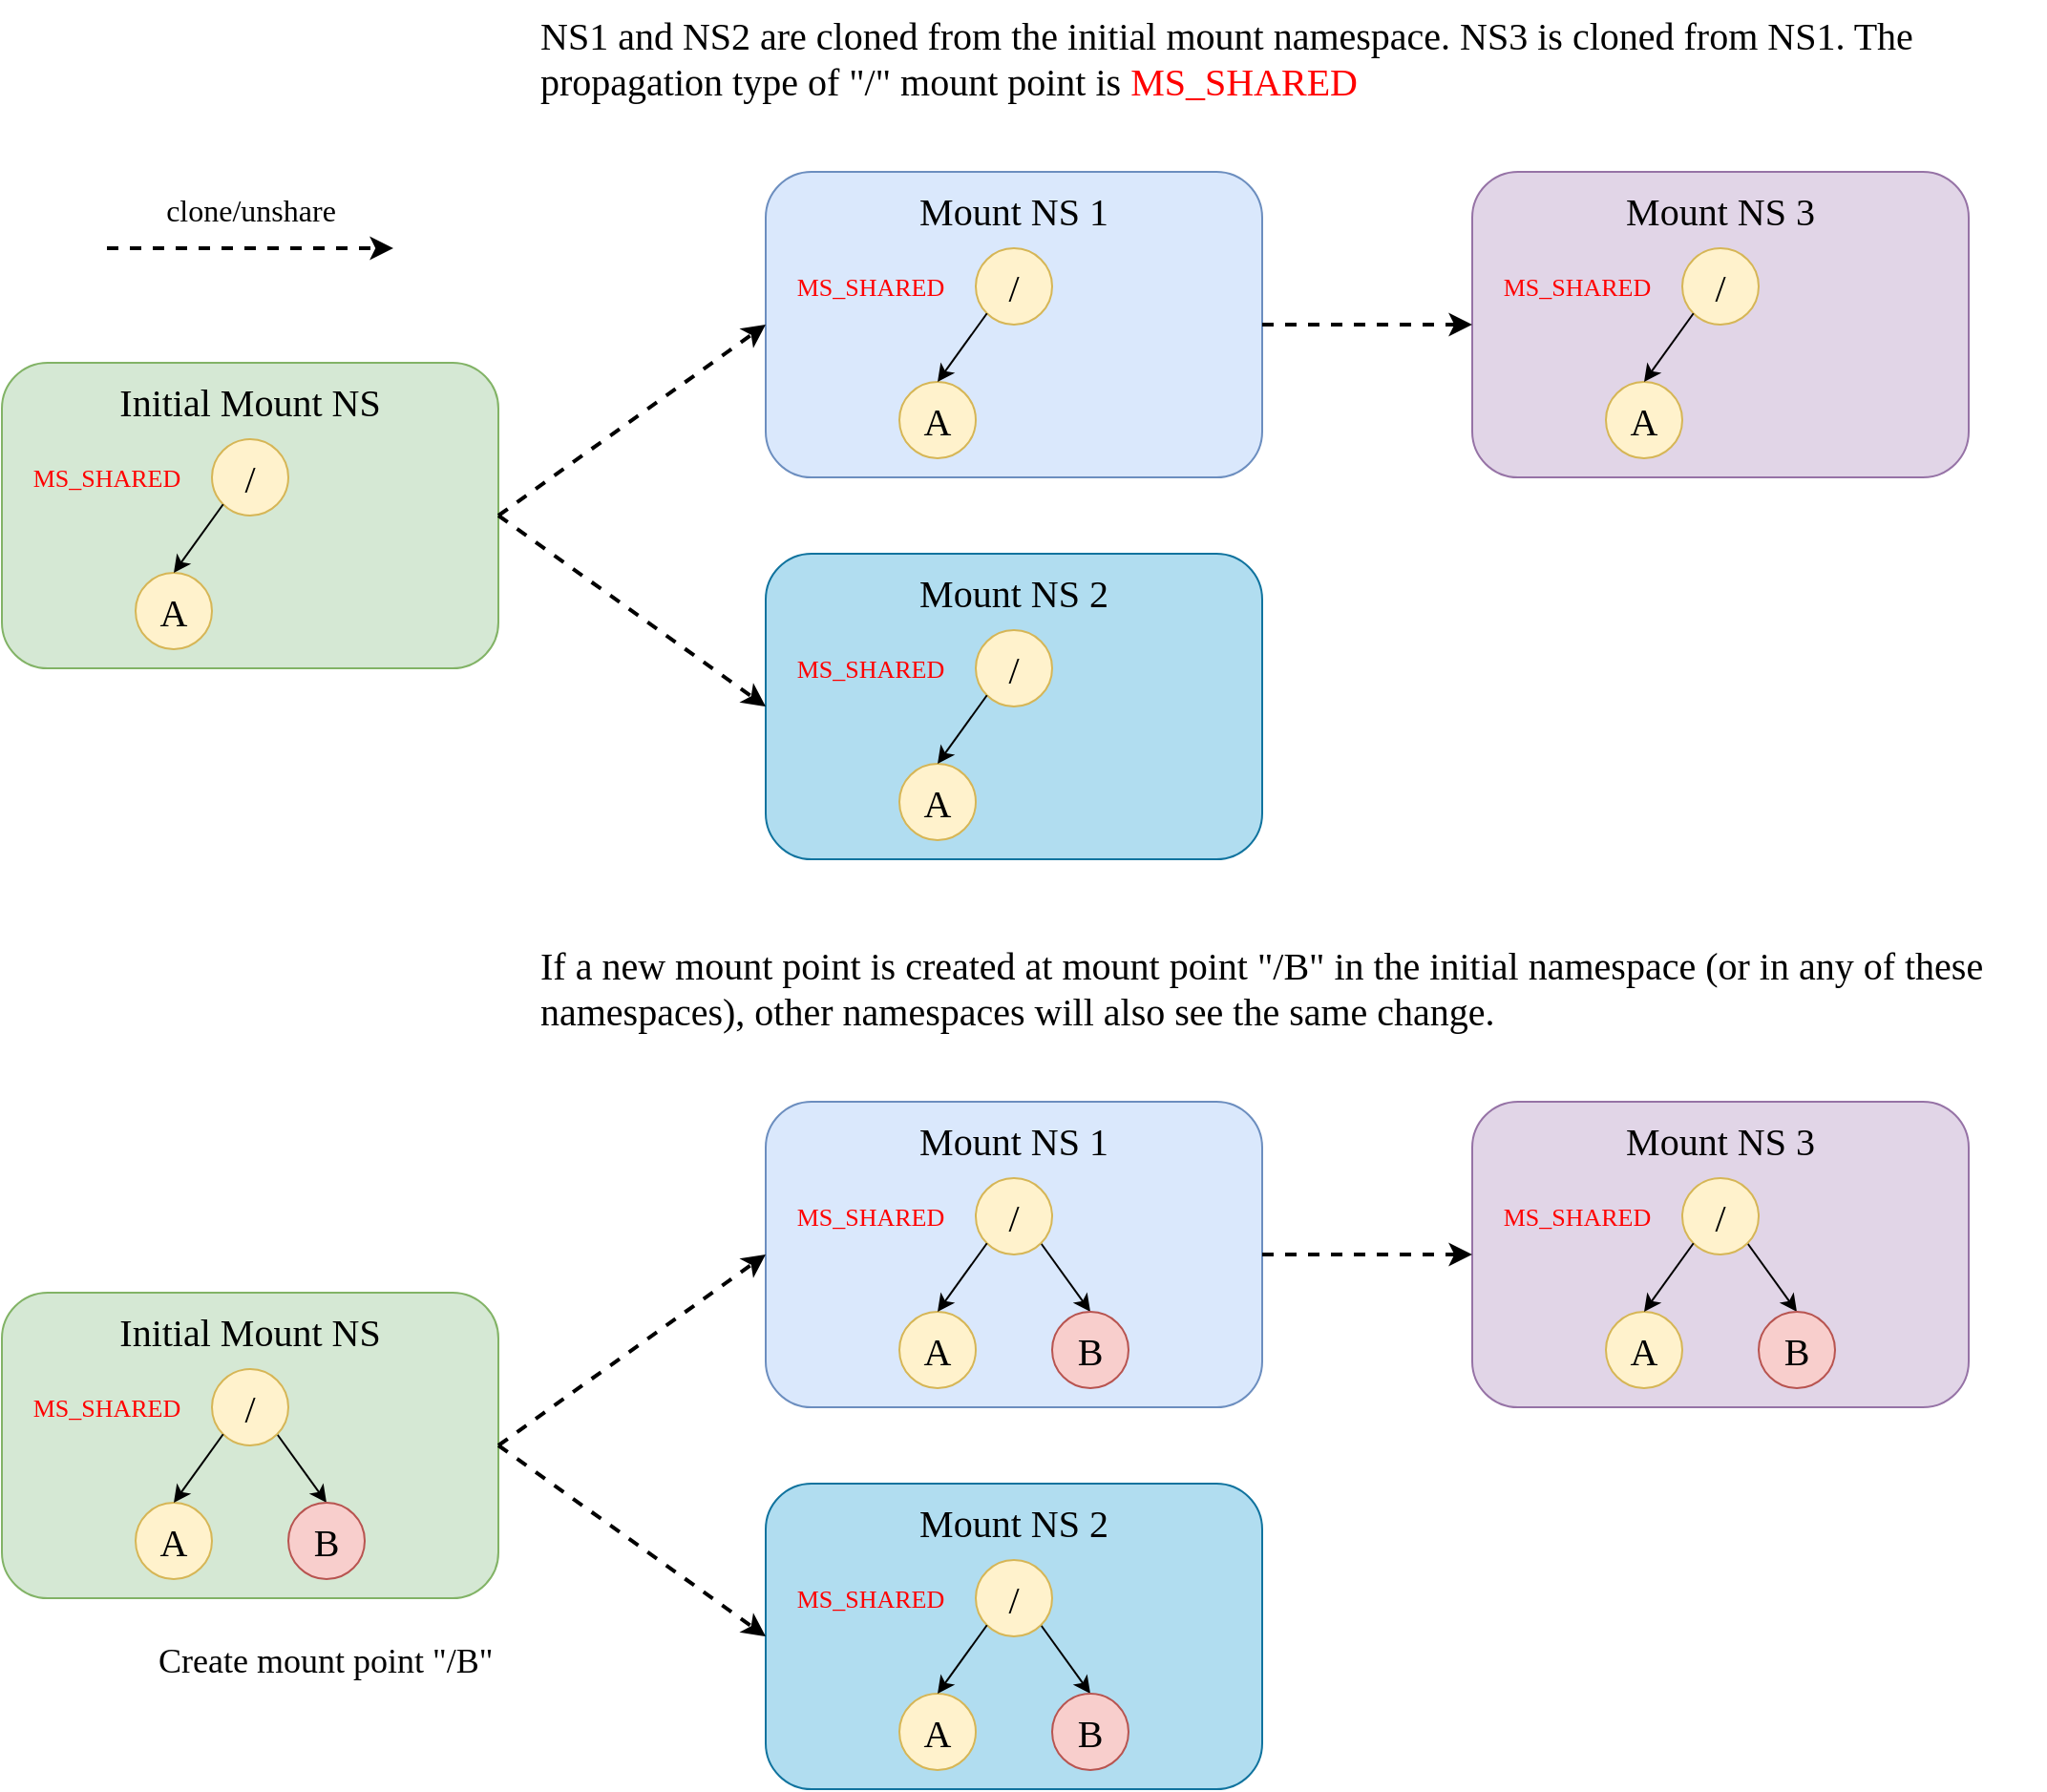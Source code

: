 <mxfile version="13.11.0" type="device"><diagram id="vsyCpUmFYyOn5HXznK9Y" name="Page-1"><mxGraphModel dx="1186" dy="1839" grid="1" gridSize="10" guides="1" tooltips="1" connect="1" arrows="1" fold="1" page="1" pageScale="1" pageWidth="850" pageHeight="1100" math="0" shadow="0"><root><mxCell id="0"/><mxCell id="1" parent="0"/><mxCell id="TiTzy4yh6e9hHp6rufc7-8" value="" style="endArrow=classic;html=1;strokeWidth=2;dashed=1;" parent="1" edge="1"><mxGeometry width="50" height="50" relative="1" as="geometry"><mxPoint x="115" y="60" as="sourcePoint"/><mxPoint x="265" y="60" as="targetPoint"/></mxGeometry></mxCell><mxCell id="TiTzy4yh6e9hHp6rufc7-9" value="&lt;font style=&quot;font-size: 16px&quot; face=&quot;Comic Sans MS&quot;&gt;clone/unshare&lt;/font&gt;" style="edgeLabel;html=1;align=center;verticalAlign=middle;resizable=0;points=[];" parent="TiTzy4yh6e9hHp6rufc7-8" vertex="1" connectable="0"><mxGeometry x="-0.309" y="3" relative="1" as="geometry"><mxPoint x="23" y="-17" as="offset"/></mxGeometry></mxCell><mxCell id="TiTzy4yh6e9hHp6rufc7-10" value="" style="group" parent="1" vertex="1" connectable="0"><mxGeometry x="60" y="120" width="260" height="160" as="geometry"/></mxCell><mxCell id="TiTzy4yh6e9hHp6rufc7-1" value="" style="rounded=1;whiteSpace=wrap;html=1;fillColor=#d5e8d4;strokeColor=#82b366;" parent="TiTzy4yh6e9hHp6rufc7-10" vertex="1"><mxGeometry width="260" height="160" as="geometry"/></mxCell><mxCell id="TiTzy4yh6e9hHp6rufc7-2" value="&lt;font style=&quot;font-size: 20px&quot; face=&quot;Comic Sans MS&quot;&gt;Initial Mount NS&lt;/font&gt;" style="text;html=1;strokeColor=none;fillColor=none;align=center;verticalAlign=middle;whiteSpace=wrap;rounded=0;" parent="TiTzy4yh6e9hHp6rufc7-10" vertex="1"><mxGeometry x="40" y="10" width="180" height="20" as="geometry"/></mxCell><mxCell id="TiTzy4yh6e9hHp6rufc7-4" value="&lt;font style=&quot;font-size: 20px&quot; face=&quot;Comic Sans MS&quot;&gt;/&lt;/font&gt;" style="ellipse;whiteSpace=wrap;html=1;aspect=fixed;fillColor=#fff2cc;strokeColor=#d6b656;" parent="TiTzy4yh6e9hHp6rufc7-10" vertex="1"><mxGeometry x="110" y="40" width="40" height="40" as="geometry"/></mxCell><mxCell id="TiTzy4yh6e9hHp6rufc7-5" value="&lt;font style=&quot;font-size: 20px&quot; face=&quot;Comic Sans MS&quot;&gt;A&lt;/font&gt;" style="ellipse;whiteSpace=wrap;html=1;aspect=fixed;fillColor=#fff2cc;strokeColor=#d6b656;" parent="TiTzy4yh6e9hHp6rufc7-10" vertex="1"><mxGeometry x="70" y="110" width="40" height="40" as="geometry"/></mxCell><mxCell id="TiTzy4yh6e9hHp6rufc7-6" style="rounded=0;orthogonalLoop=1;jettySize=auto;html=1;exitX=0;exitY=1;exitDx=0;exitDy=0;entryX=0.5;entryY=0;entryDx=0;entryDy=0;" parent="TiTzy4yh6e9hHp6rufc7-10" source="TiTzy4yh6e9hHp6rufc7-4" target="TiTzy4yh6e9hHp6rufc7-5" edge="1"><mxGeometry relative="1" as="geometry"/></mxCell><mxCell id="TiTzy4yh6e9hHp6rufc7-7" value="&lt;font style=&quot;font-size: 13px&quot; face=&quot;Comic Sans MS&quot; color=&quot;#ff0000&quot;&gt;MS_SHARED&lt;/font&gt;" style="text;html=1;strokeColor=none;fillColor=none;align=center;verticalAlign=middle;whiteSpace=wrap;rounded=0;" parent="TiTzy4yh6e9hHp6rufc7-10" vertex="1"><mxGeometry y="50" width="110" height="20" as="geometry"/></mxCell><mxCell id="TiTzy4yh6e9hHp6rufc7-11" value="" style="group" parent="1" vertex="1" connectable="0"><mxGeometry x="460" y="20" width="260" height="160" as="geometry"/></mxCell><mxCell id="TiTzy4yh6e9hHp6rufc7-12" value="" style="rounded=1;whiteSpace=wrap;html=1;fillColor=#dae8fc;strokeColor=#6c8ebf;" parent="TiTzy4yh6e9hHp6rufc7-11" vertex="1"><mxGeometry width="260" height="160" as="geometry"/></mxCell><mxCell id="TiTzy4yh6e9hHp6rufc7-13" value="&lt;font style=&quot;font-size: 20px&quot; face=&quot;Comic Sans MS&quot;&gt;Mount NS 1&lt;/font&gt;" style="text;html=1;strokeColor=none;fillColor=none;align=center;verticalAlign=middle;whiteSpace=wrap;rounded=0;" parent="TiTzy4yh6e9hHp6rufc7-11" vertex="1"><mxGeometry x="40" y="10" width="180" height="20" as="geometry"/></mxCell><mxCell id="TiTzy4yh6e9hHp6rufc7-14" value="&lt;font style=&quot;font-size: 20px&quot; face=&quot;Comic Sans MS&quot;&gt;/&lt;/font&gt;" style="ellipse;whiteSpace=wrap;html=1;aspect=fixed;fillColor=#fff2cc;strokeColor=#d6b656;" parent="TiTzy4yh6e9hHp6rufc7-11" vertex="1"><mxGeometry x="110" y="40" width="40" height="40" as="geometry"/></mxCell><mxCell id="TiTzy4yh6e9hHp6rufc7-15" value="&lt;font style=&quot;font-size: 20px&quot; face=&quot;Comic Sans MS&quot;&gt;A&lt;/font&gt;" style="ellipse;whiteSpace=wrap;html=1;aspect=fixed;fillColor=#fff2cc;strokeColor=#d6b656;" parent="TiTzy4yh6e9hHp6rufc7-11" vertex="1"><mxGeometry x="70" y="110" width="40" height="40" as="geometry"/></mxCell><mxCell id="TiTzy4yh6e9hHp6rufc7-16" style="rounded=0;orthogonalLoop=1;jettySize=auto;html=1;exitX=0;exitY=1;exitDx=0;exitDy=0;entryX=0.5;entryY=0;entryDx=0;entryDy=0;" parent="TiTzy4yh6e9hHp6rufc7-11" source="TiTzy4yh6e9hHp6rufc7-14" target="TiTzy4yh6e9hHp6rufc7-15" edge="1"><mxGeometry relative="1" as="geometry"/></mxCell><mxCell id="TiTzy4yh6e9hHp6rufc7-17" value="&lt;font style=&quot;font-size: 13px&quot; face=&quot;Comic Sans MS&quot; color=&quot;#ff0000&quot;&gt;MS_SHARED&lt;/font&gt;" style="text;html=1;strokeColor=none;fillColor=none;align=center;verticalAlign=middle;whiteSpace=wrap;rounded=0;" parent="TiTzy4yh6e9hHp6rufc7-11" vertex="1"><mxGeometry y="50" width="110" height="20" as="geometry"/></mxCell><mxCell id="TiTzy4yh6e9hHp6rufc7-18" style="edgeStyle=none;rounded=0;orthogonalLoop=1;jettySize=auto;html=1;exitX=1;exitY=0.5;exitDx=0;exitDy=0;entryX=0;entryY=0.5;entryDx=0;entryDy=0;dashed=1;strokeWidth=2;" parent="1" source="TiTzy4yh6e9hHp6rufc7-1" target="TiTzy4yh6e9hHp6rufc7-12" edge="1"><mxGeometry relative="1" as="geometry"/></mxCell><mxCell id="TiTzy4yh6e9hHp6rufc7-19" value="" style="group" parent="1" vertex="1" connectable="0"><mxGeometry x="460" y="220" width="260" height="160" as="geometry"/></mxCell><mxCell id="TiTzy4yh6e9hHp6rufc7-20" value="" style="rounded=1;whiteSpace=wrap;html=1;fillColor=#b1ddf0;strokeColor=#10739e;" parent="TiTzy4yh6e9hHp6rufc7-19" vertex="1"><mxGeometry width="260" height="160" as="geometry"/></mxCell><mxCell id="TiTzy4yh6e9hHp6rufc7-21" value="&lt;font style=&quot;font-size: 20px&quot; face=&quot;Comic Sans MS&quot;&gt;Mount NS 2&lt;/font&gt;" style="text;html=1;strokeColor=none;fillColor=none;align=center;verticalAlign=middle;whiteSpace=wrap;rounded=0;" parent="TiTzy4yh6e9hHp6rufc7-19" vertex="1"><mxGeometry x="40" y="10" width="180" height="20" as="geometry"/></mxCell><mxCell id="TiTzy4yh6e9hHp6rufc7-22" value="&lt;font style=&quot;font-size: 20px&quot; face=&quot;Comic Sans MS&quot;&gt;/&lt;/font&gt;" style="ellipse;whiteSpace=wrap;html=1;aspect=fixed;fillColor=#fff2cc;strokeColor=#d6b656;" parent="TiTzy4yh6e9hHp6rufc7-19" vertex="1"><mxGeometry x="110" y="40" width="40" height="40" as="geometry"/></mxCell><mxCell id="TiTzy4yh6e9hHp6rufc7-23" value="&lt;font style=&quot;font-size: 20px&quot; face=&quot;Comic Sans MS&quot;&gt;A&lt;/font&gt;" style="ellipse;whiteSpace=wrap;html=1;aspect=fixed;fillColor=#fff2cc;strokeColor=#d6b656;" parent="TiTzy4yh6e9hHp6rufc7-19" vertex="1"><mxGeometry x="70" y="110" width="40" height="40" as="geometry"/></mxCell><mxCell id="TiTzy4yh6e9hHp6rufc7-24" style="rounded=0;orthogonalLoop=1;jettySize=auto;html=1;exitX=0;exitY=1;exitDx=0;exitDy=0;entryX=0.5;entryY=0;entryDx=0;entryDy=0;" parent="TiTzy4yh6e9hHp6rufc7-19" source="TiTzy4yh6e9hHp6rufc7-22" target="TiTzy4yh6e9hHp6rufc7-23" edge="1"><mxGeometry relative="1" as="geometry"/></mxCell><mxCell id="TiTzy4yh6e9hHp6rufc7-25" value="&lt;font style=&quot;font-size: 13px&quot; face=&quot;Comic Sans MS&quot; color=&quot;#ff0000&quot;&gt;MS_SHARED&lt;/font&gt;" style="text;html=1;strokeColor=none;fillColor=none;align=center;verticalAlign=middle;whiteSpace=wrap;rounded=0;" parent="TiTzy4yh6e9hHp6rufc7-19" vertex="1"><mxGeometry y="50" width="110" height="20" as="geometry"/></mxCell><mxCell id="TiTzy4yh6e9hHp6rufc7-26" style="edgeStyle=none;rounded=0;orthogonalLoop=1;jettySize=auto;html=1;exitX=1;exitY=0.5;exitDx=0;exitDy=0;entryX=0;entryY=0.5;entryDx=0;entryDy=0;dashed=1;strokeWidth=2;" parent="1" source="TiTzy4yh6e9hHp6rufc7-1" target="TiTzy4yh6e9hHp6rufc7-20" edge="1"><mxGeometry relative="1" as="geometry"/></mxCell><mxCell id="TiTzy4yh6e9hHp6rufc7-27" value="" style="group" parent="1" vertex="1" connectable="0"><mxGeometry x="830" y="20" width="260" height="160" as="geometry"/></mxCell><mxCell id="TiTzy4yh6e9hHp6rufc7-28" value="" style="rounded=1;whiteSpace=wrap;html=1;fillColor=#e1d5e7;strokeColor=#9673a6;" parent="TiTzy4yh6e9hHp6rufc7-27" vertex="1"><mxGeometry width="260" height="160" as="geometry"/></mxCell><mxCell id="TiTzy4yh6e9hHp6rufc7-29" value="&lt;font style=&quot;font-size: 20px&quot; face=&quot;Comic Sans MS&quot;&gt;Mount NS 3&lt;/font&gt;" style="text;html=1;strokeColor=none;fillColor=none;align=center;verticalAlign=middle;whiteSpace=wrap;rounded=0;" parent="TiTzy4yh6e9hHp6rufc7-27" vertex="1"><mxGeometry x="40" y="10" width="180" height="20" as="geometry"/></mxCell><mxCell id="TiTzy4yh6e9hHp6rufc7-30" value="&lt;font style=&quot;font-size: 20px&quot; face=&quot;Comic Sans MS&quot;&gt;/&lt;/font&gt;" style="ellipse;whiteSpace=wrap;html=1;aspect=fixed;fillColor=#fff2cc;strokeColor=#d6b656;" parent="TiTzy4yh6e9hHp6rufc7-27" vertex="1"><mxGeometry x="110" y="40" width="40" height="40" as="geometry"/></mxCell><mxCell id="TiTzy4yh6e9hHp6rufc7-31" value="&lt;font style=&quot;font-size: 20px&quot; face=&quot;Comic Sans MS&quot;&gt;A&lt;/font&gt;" style="ellipse;whiteSpace=wrap;html=1;aspect=fixed;fillColor=#fff2cc;strokeColor=#d6b656;" parent="TiTzy4yh6e9hHp6rufc7-27" vertex="1"><mxGeometry x="70" y="110" width="40" height="40" as="geometry"/></mxCell><mxCell id="TiTzy4yh6e9hHp6rufc7-32" style="rounded=0;orthogonalLoop=1;jettySize=auto;html=1;exitX=0;exitY=1;exitDx=0;exitDy=0;entryX=0.5;entryY=0;entryDx=0;entryDy=0;" parent="TiTzy4yh6e9hHp6rufc7-27" source="TiTzy4yh6e9hHp6rufc7-30" target="TiTzy4yh6e9hHp6rufc7-31" edge="1"><mxGeometry relative="1" as="geometry"/></mxCell><mxCell id="TiTzy4yh6e9hHp6rufc7-33" value="&lt;font style=&quot;font-size: 13px&quot; face=&quot;Comic Sans MS&quot; color=&quot;#ff0000&quot;&gt;MS_SHARED&lt;/font&gt;" style="text;html=1;strokeColor=none;fillColor=none;align=center;verticalAlign=middle;whiteSpace=wrap;rounded=0;" parent="TiTzy4yh6e9hHp6rufc7-27" vertex="1"><mxGeometry y="50" width="110" height="20" as="geometry"/></mxCell><mxCell id="TiTzy4yh6e9hHp6rufc7-34" style="edgeStyle=none;rounded=0;orthogonalLoop=1;jettySize=auto;html=1;exitX=1;exitY=0.5;exitDx=0;exitDy=0;dashed=1;strokeWidth=2;" parent="1" source="TiTzy4yh6e9hHp6rufc7-12" target="TiTzy4yh6e9hHp6rufc7-28" edge="1"><mxGeometry relative="1" as="geometry"/></mxCell><mxCell id="TiTzy4yh6e9hHp6rufc7-35" value="&lt;font style=&quot;font-size: 20px&quot; face=&quot;Comic Sans MS&quot;&gt;NS1 and NS2 are cloned from the initial mount namespace. NS3 is cloned from NS1. The propagation type of &quot;/&quot; mount point is &lt;font color=&quot;#ff0000&quot;&gt;MS_SHARED&lt;/font&gt;&lt;/font&gt;" style="text;html=1;strokeColor=none;fillColor=none;align=left;verticalAlign=middle;whiteSpace=wrap;rounded=0;" parent="1" vertex="1"><mxGeometry x="340" y="-70" width="790" height="60" as="geometry"/></mxCell><mxCell id="TiTzy4yh6e9hHp6rufc7-38" value="" style="group" parent="1" vertex="1" connectable="0"><mxGeometry x="60" y="607" width="260" height="160" as="geometry"/></mxCell><mxCell id="TiTzy4yh6e9hHp6rufc7-39" value="" style="rounded=1;whiteSpace=wrap;html=1;fillColor=#d5e8d4;strokeColor=#82b366;" parent="TiTzy4yh6e9hHp6rufc7-38" vertex="1"><mxGeometry width="260" height="160" as="geometry"/></mxCell><mxCell id="TiTzy4yh6e9hHp6rufc7-40" value="&lt;font style=&quot;font-size: 20px&quot; face=&quot;Comic Sans MS&quot;&gt;Initial Mount NS&lt;/font&gt;" style="text;html=1;strokeColor=none;fillColor=none;align=center;verticalAlign=middle;whiteSpace=wrap;rounded=0;" parent="TiTzy4yh6e9hHp6rufc7-38" vertex="1"><mxGeometry x="40" y="10" width="180" height="20" as="geometry"/></mxCell><mxCell id="TiTzy4yh6e9hHp6rufc7-71" style="edgeStyle=none;rounded=0;orthogonalLoop=1;jettySize=auto;html=1;exitX=1;exitY=1;exitDx=0;exitDy=0;entryX=0.5;entryY=0;entryDx=0;entryDy=0;strokeWidth=1;" parent="TiTzy4yh6e9hHp6rufc7-38" source="TiTzy4yh6e9hHp6rufc7-41" target="TiTzy4yh6e9hHp6rufc7-70" edge="1"><mxGeometry relative="1" as="geometry"/></mxCell><mxCell id="TiTzy4yh6e9hHp6rufc7-41" value="&lt;font style=&quot;font-size: 20px&quot; face=&quot;Comic Sans MS&quot;&gt;/&lt;/font&gt;" style="ellipse;whiteSpace=wrap;html=1;aspect=fixed;fillColor=#fff2cc;strokeColor=#d6b656;" parent="TiTzy4yh6e9hHp6rufc7-38" vertex="1"><mxGeometry x="110" y="40" width="40" height="40" as="geometry"/></mxCell><mxCell id="TiTzy4yh6e9hHp6rufc7-42" value="&lt;font style=&quot;font-size: 20px&quot; face=&quot;Comic Sans MS&quot;&gt;A&lt;/font&gt;" style="ellipse;whiteSpace=wrap;html=1;aspect=fixed;fillColor=#fff2cc;strokeColor=#d6b656;" parent="TiTzy4yh6e9hHp6rufc7-38" vertex="1"><mxGeometry x="70" y="110" width="40" height="40" as="geometry"/></mxCell><mxCell id="TiTzy4yh6e9hHp6rufc7-43" style="rounded=0;orthogonalLoop=1;jettySize=auto;html=1;exitX=0;exitY=1;exitDx=0;exitDy=0;entryX=0.5;entryY=0;entryDx=0;entryDy=0;" parent="TiTzy4yh6e9hHp6rufc7-38" source="TiTzy4yh6e9hHp6rufc7-41" target="TiTzy4yh6e9hHp6rufc7-42" edge="1"><mxGeometry relative="1" as="geometry"/></mxCell><mxCell id="TiTzy4yh6e9hHp6rufc7-44" value="&lt;font style=&quot;font-size: 13px&quot; face=&quot;Comic Sans MS&quot; color=&quot;#ff0000&quot;&gt;MS_SHARED&lt;/font&gt;" style="text;html=1;strokeColor=none;fillColor=none;align=center;verticalAlign=middle;whiteSpace=wrap;rounded=0;" parent="TiTzy4yh6e9hHp6rufc7-38" vertex="1"><mxGeometry y="50" width="110" height="20" as="geometry"/></mxCell><mxCell id="TiTzy4yh6e9hHp6rufc7-70" value="&lt;font style=&quot;font-size: 20px&quot; face=&quot;Comic Sans MS&quot;&gt;B&lt;/font&gt;" style="ellipse;whiteSpace=wrap;html=1;aspect=fixed;fillColor=#f8cecc;strokeColor=#b85450;" parent="TiTzy4yh6e9hHp6rufc7-38" vertex="1"><mxGeometry x="150" y="110" width="40" height="40" as="geometry"/></mxCell><mxCell id="TiTzy4yh6e9hHp6rufc7-45" value="" style="group" parent="1" vertex="1" connectable="0"><mxGeometry x="460" y="507" width="260" height="160" as="geometry"/></mxCell><mxCell id="TiTzy4yh6e9hHp6rufc7-46" value="" style="rounded=1;whiteSpace=wrap;html=1;fillColor=#dae8fc;strokeColor=#6c8ebf;" parent="TiTzy4yh6e9hHp6rufc7-45" vertex="1"><mxGeometry width="260" height="160" as="geometry"/></mxCell><mxCell id="TiTzy4yh6e9hHp6rufc7-47" value="&lt;font style=&quot;font-size: 20px&quot; face=&quot;Comic Sans MS&quot;&gt;Mount NS 1&lt;/font&gt;" style="text;html=1;strokeColor=none;fillColor=none;align=center;verticalAlign=middle;whiteSpace=wrap;rounded=0;" parent="TiTzy4yh6e9hHp6rufc7-45" vertex="1"><mxGeometry x="40" y="10" width="180" height="20" as="geometry"/></mxCell><mxCell id="TiTzy4yh6e9hHp6rufc7-75" style="edgeStyle=none;rounded=0;orthogonalLoop=1;jettySize=auto;html=1;exitX=1;exitY=1;exitDx=0;exitDy=0;entryX=0.5;entryY=0;entryDx=0;entryDy=0;strokeWidth=1;" parent="TiTzy4yh6e9hHp6rufc7-45" source="TiTzy4yh6e9hHp6rufc7-48" target="TiTzy4yh6e9hHp6rufc7-74" edge="1"><mxGeometry relative="1" as="geometry"/></mxCell><mxCell id="TiTzy4yh6e9hHp6rufc7-48" value="&lt;font style=&quot;font-size: 20px&quot; face=&quot;Comic Sans MS&quot;&gt;/&lt;/font&gt;" style="ellipse;whiteSpace=wrap;html=1;aspect=fixed;fillColor=#fff2cc;strokeColor=#d6b656;" parent="TiTzy4yh6e9hHp6rufc7-45" vertex="1"><mxGeometry x="110" y="40" width="40" height="40" as="geometry"/></mxCell><mxCell id="TiTzy4yh6e9hHp6rufc7-49" value="&lt;font style=&quot;font-size: 20px&quot; face=&quot;Comic Sans MS&quot;&gt;A&lt;/font&gt;" style="ellipse;whiteSpace=wrap;html=1;aspect=fixed;fillColor=#fff2cc;strokeColor=#d6b656;" parent="TiTzy4yh6e9hHp6rufc7-45" vertex="1"><mxGeometry x="70" y="110" width="40" height="40" as="geometry"/></mxCell><mxCell id="TiTzy4yh6e9hHp6rufc7-50" style="rounded=0;orthogonalLoop=1;jettySize=auto;html=1;exitX=0;exitY=1;exitDx=0;exitDy=0;entryX=0.5;entryY=0;entryDx=0;entryDy=0;" parent="TiTzy4yh6e9hHp6rufc7-45" source="TiTzy4yh6e9hHp6rufc7-48" target="TiTzy4yh6e9hHp6rufc7-49" edge="1"><mxGeometry relative="1" as="geometry"/></mxCell><mxCell id="TiTzy4yh6e9hHp6rufc7-51" value="&lt;font style=&quot;font-size: 13px&quot; face=&quot;Comic Sans MS&quot; color=&quot;#ff0000&quot;&gt;MS_SHARED&lt;/font&gt;" style="text;html=1;strokeColor=none;fillColor=none;align=center;verticalAlign=middle;whiteSpace=wrap;rounded=0;" parent="TiTzy4yh6e9hHp6rufc7-45" vertex="1"><mxGeometry y="50" width="110" height="20" as="geometry"/></mxCell><mxCell id="TiTzy4yh6e9hHp6rufc7-74" value="&lt;font style=&quot;font-size: 20px&quot; face=&quot;Comic Sans MS&quot;&gt;B&lt;/font&gt;" style="ellipse;whiteSpace=wrap;html=1;aspect=fixed;fillColor=#f8cecc;strokeColor=#b85450;" parent="TiTzy4yh6e9hHp6rufc7-45" vertex="1"><mxGeometry x="150" y="110" width="40" height="40" as="geometry"/></mxCell><mxCell id="TiTzy4yh6e9hHp6rufc7-52" style="edgeStyle=none;rounded=0;orthogonalLoop=1;jettySize=auto;html=1;exitX=1;exitY=0.5;exitDx=0;exitDy=0;entryX=0;entryY=0.5;entryDx=0;entryDy=0;dashed=1;strokeWidth=2;" parent="1" source="TiTzy4yh6e9hHp6rufc7-39" target="TiTzy4yh6e9hHp6rufc7-46" edge="1"><mxGeometry relative="1" as="geometry"/></mxCell><mxCell id="TiTzy4yh6e9hHp6rufc7-53" value="" style="group" parent="1" vertex="1" connectable="0"><mxGeometry x="460" y="707" width="260" height="160" as="geometry"/></mxCell><mxCell id="TiTzy4yh6e9hHp6rufc7-54" value="" style="rounded=1;whiteSpace=wrap;html=1;fillColor=#b1ddf0;strokeColor=#10739e;" parent="TiTzy4yh6e9hHp6rufc7-53" vertex="1"><mxGeometry width="260" height="160" as="geometry"/></mxCell><mxCell id="TiTzy4yh6e9hHp6rufc7-55" value="&lt;font style=&quot;font-size: 20px&quot; face=&quot;Comic Sans MS&quot;&gt;Mount NS 2&lt;/font&gt;" style="text;html=1;strokeColor=none;fillColor=none;align=center;verticalAlign=middle;whiteSpace=wrap;rounded=0;" parent="TiTzy4yh6e9hHp6rufc7-53" vertex="1"><mxGeometry x="40" y="10" width="180" height="20" as="geometry"/></mxCell><mxCell id="TiTzy4yh6e9hHp6rufc7-77" style="edgeStyle=none;rounded=0;orthogonalLoop=1;jettySize=auto;html=1;exitX=1;exitY=1;exitDx=0;exitDy=0;entryX=0.5;entryY=0;entryDx=0;entryDy=0;strokeWidth=1;" parent="TiTzy4yh6e9hHp6rufc7-53" source="TiTzy4yh6e9hHp6rufc7-56" target="TiTzy4yh6e9hHp6rufc7-76" edge="1"><mxGeometry relative="1" as="geometry"/></mxCell><mxCell id="TiTzy4yh6e9hHp6rufc7-56" value="&lt;font style=&quot;font-size: 20px&quot; face=&quot;Comic Sans MS&quot;&gt;/&lt;/font&gt;" style="ellipse;whiteSpace=wrap;html=1;aspect=fixed;fillColor=#fff2cc;strokeColor=#d6b656;" parent="TiTzy4yh6e9hHp6rufc7-53" vertex="1"><mxGeometry x="110" y="40" width="40" height="40" as="geometry"/></mxCell><mxCell id="TiTzy4yh6e9hHp6rufc7-57" value="&lt;font style=&quot;font-size: 20px&quot; face=&quot;Comic Sans MS&quot;&gt;A&lt;/font&gt;" style="ellipse;whiteSpace=wrap;html=1;aspect=fixed;fillColor=#fff2cc;strokeColor=#d6b656;" parent="TiTzy4yh6e9hHp6rufc7-53" vertex="1"><mxGeometry x="70" y="110" width="40" height="40" as="geometry"/></mxCell><mxCell id="TiTzy4yh6e9hHp6rufc7-58" style="rounded=0;orthogonalLoop=1;jettySize=auto;html=1;exitX=0;exitY=1;exitDx=0;exitDy=0;entryX=0.5;entryY=0;entryDx=0;entryDy=0;" parent="TiTzy4yh6e9hHp6rufc7-53" source="TiTzy4yh6e9hHp6rufc7-56" target="TiTzy4yh6e9hHp6rufc7-57" edge="1"><mxGeometry relative="1" as="geometry"/></mxCell><mxCell id="TiTzy4yh6e9hHp6rufc7-59" value="&lt;font style=&quot;font-size: 13px&quot; face=&quot;Comic Sans MS&quot; color=&quot;#ff0000&quot;&gt;MS_SHARED&lt;/font&gt;" style="text;html=1;strokeColor=none;fillColor=none;align=center;verticalAlign=middle;whiteSpace=wrap;rounded=0;" parent="TiTzy4yh6e9hHp6rufc7-53" vertex="1"><mxGeometry y="50" width="110" height="20" as="geometry"/></mxCell><mxCell id="TiTzy4yh6e9hHp6rufc7-76" value="&lt;font style=&quot;font-size: 20px&quot; face=&quot;Comic Sans MS&quot;&gt;B&lt;/font&gt;" style="ellipse;whiteSpace=wrap;html=1;aspect=fixed;fillColor=#f8cecc;strokeColor=#b85450;" parent="TiTzy4yh6e9hHp6rufc7-53" vertex="1"><mxGeometry x="150" y="110" width="40" height="40" as="geometry"/></mxCell><mxCell id="TiTzy4yh6e9hHp6rufc7-60" style="edgeStyle=none;rounded=0;orthogonalLoop=1;jettySize=auto;html=1;exitX=1;exitY=0.5;exitDx=0;exitDy=0;entryX=0;entryY=0.5;entryDx=0;entryDy=0;dashed=1;strokeWidth=2;" parent="1" source="TiTzy4yh6e9hHp6rufc7-39" target="TiTzy4yh6e9hHp6rufc7-54" edge="1"><mxGeometry relative="1" as="geometry"/></mxCell><mxCell id="TiTzy4yh6e9hHp6rufc7-61" value="" style="group" parent="1" vertex="1" connectable="0"><mxGeometry x="830" y="507" width="260" height="160" as="geometry"/></mxCell><mxCell id="TiTzy4yh6e9hHp6rufc7-62" value="" style="rounded=1;whiteSpace=wrap;html=1;fillColor=#e1d5e7;strokeColor=#9673a6;" parent="TiTzy4yh6e9hHp6rufc7-61" vertex="1"><mxGeometry width="260" height="160" as="geometry"/></mxCell><mxCell id="TiTzy4yh6e9hHp6rufc7-63" value="&lt;font style=&quot;font-size: 20px&quot; face=&quot;Comic Sans MS&quot;&gt;Mount NS 3&lt;/font&gt;" style="text;html=1;strokeColor=none;fillColor=none;align=center;verticalAlign=middle;whiteSpace=wrap;rounded=0;" parent="TiTzy4yh6e9hHp6rufc7-61" vertex="1"><mxGeometry x="40" y="10" width="180" height="20" as="geometry"/></mxCell><mxCell id="TiTzy4yh6e9hHp6rufc7-79" style="edgeStyle=none;rounded=0;orthogonalLoop=1;jettySize=auto;html=1;exitX=1;exitY=1;exitDx=0;exitDy=0;entryX=0.5;entryY=0;entryDx=0;entryDy=0;strokeWidth=1;" parent="TiTzy4yh6e9hHp6rufc7-61" source="TiTzy4yh6e9hHp6rufc7-64" target="TiTzy4yh6e9hHp6rufc7-78" edge="1"><mxGeometry relative="1" as="geometry"/></mxCell><mxCell id="TiTzy4yh6e9hHp6rufc7-64" value="&lt;font style=&quot;font-size: 20px&quot; face=&quot;Comic Sans MS&quot;&gt;/&lt;/font&gt;" style="ellipse;whiteSpace=wrap;html=1;aspect=fixed;fillColor=#fff2cc;strokeColor=#d6b656;" parent="TiTzy4yh6e9hHp6rufc7-61" vertex="1"><mxGeometry x="110" y="40" width="40" height="40" as="geometry"/></mxCell><mxCell id="TiTzy4yh6e9hHp6rufc7-65" value="&lt;font style=&quot;font-size: 20px&quot; face=&quot;Comic Sans MS&quot;&gt;A&lt;/font&gt;" style="ellipse;whiteSpace=wrap;html=1;aspect=fixed;fillColor=#fff2cc;strokeColor=#d6b656;" parent="TiTzy4yh6e9hHp6rufc7-61" vertex="1"><mxGeometry x="70" y="110" width="40" height="40" as="geometry"/></mxCell><mxCell id="TiTzy4yh6e9hHp6rufc7-66" style="rounded=0;orthogonalLoop=1;jettySize=auto;html=1;exitX=0;exitY=1;exitDx=0;exitDy=0;entryX=0.5;entryY=0;entryDx=0;entryDy=0;" parent="TiTzy4yh6e9hHp6rufc7-61" source="TiTzy4yh6e9hHp6rufc7-64" target="TiTzy4yh6e9hHp6rufc7-65" edge="1"><mxGeometry relative="1" as="geometry"/></mxCell><mxCell id="TiTzy4yh6e9hHp6rufc7-67" value="&lt;font style=&quot;font-size: 13px&quot; face=&quot;Comic Sans MS&quot; color=&quot;#ff0000&quot;&gt;MS_SHARED&lt;/font&gt;" style="text;html=1;strokeColor=none;fillColor=none;align=center;verticalAlign=middle;whiteSpace=wrap;rounded=0;" parent="TiTzy4yh6e9hHp6rufc7-61" vertex="1"><mxGeometry y="50" width="110" height="20" as="geometry"/></mxCell><mxCell id="TiTzy4yh6e9hHp6rufc7-78" value="&lt;font style=&quot;font-size: 20px&quot; face=&quot;Comic Sans MS&quot;&gt;B&lt;/font&gt;" style="ellipse;whiteSpace=wrap;html=1;aspect=fixed;fillColor=#f8cecc;strokeColor=#b85450;" parent="TiTzy4yh6e9hHp6rufc7-61" vertex="1"><mxGeometry x="150" y="110" width="40" height="40" as="geometry"/></mxCell><mxCell id="TiTzy4yh6e9hHp6rufc7-68" style="edgeStyle=none;rounded=0;orthogonalLoop=1;jettySize=auto;html=1;exitX=1;exitY=0.5;exitDx=0;exitDy=0;dashed=1;strokeWidth=2;" parent="1" source="TiTzy4yh6e9hHp6rufc7-46" target="TiTzy4yh6e9hHp6rufc7-62" edge="1"><mxGeometry relative="1" as="geometry"/></mxCell><mxCell id="TiTzy4yh6e9hHp6rufc7-69" value="&lt;font face=&quot;Comic Sans MS&quot;&gt;&lt;span style=&quot;font-size: 20px&quot;&gt;If a new mount point is created at mount point &quot;/B&quot; in the initial namespace (or in any of these namespaces), other namespaces will also see the same change.&lt;/span&gt;&lt;/font&gt;" style="text;html=1;strokeColor=none;fillColor=none;align=left;verticalAlign=middle;whiteSpace=wrap;rounded=0;" parent="1" vertex="1"><mxGeometry x="340" y="417" width="790" height="60" as="geometry"/></mxCell><mxCell id="TiTzy4yh6e9hHp6rufc7-72" value="&lt;font face=&quot;Comic Sans MS&quot; style=&quot;font-size: 18px&quot;&gt;Create mount point &quot;/B&quot;&lt;/font&gt;" style="text;html=1;strokeColor=none;fillColor=none;align=left;verticalAlign=middle;whiteSpace=wrap;rounded=0;" parent="1" vertex="1"><mxGeometry x="140" y="780" width="210" height="40" as="geometry"/></mxCell></root></mxGraphModel></diagram></mxfile>